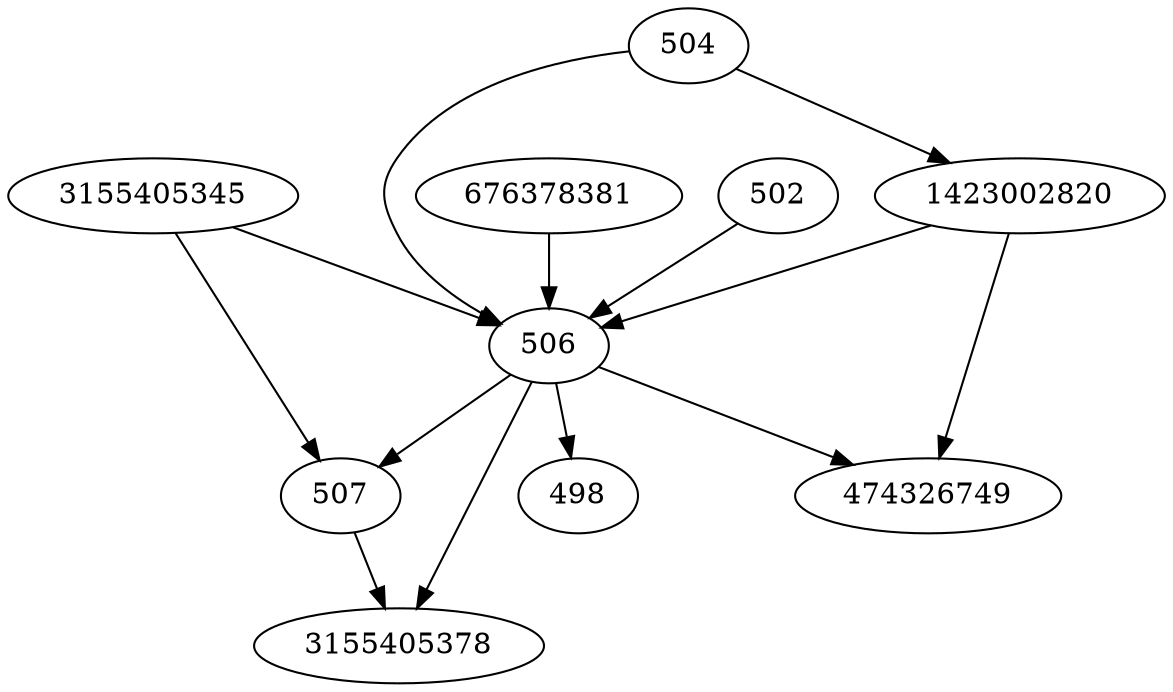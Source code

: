 strict digraph  {
3155405345;
3155405378;
1423002820;
676378381;
498;
502;
504;
506;
507;
474326749;
3155405345 -> 506;
3155405345 -> 507;
1423002820 -> 506;
1423002820 -> 474326749;
676378381 -> 506;
502 -> 506;
504 -> 1423002820;
504 -> 506;
506 -> 507;
506 -> 474326749;
506 -> 3155405378;
506 -> 498;
507 -> 3155405378;
}
